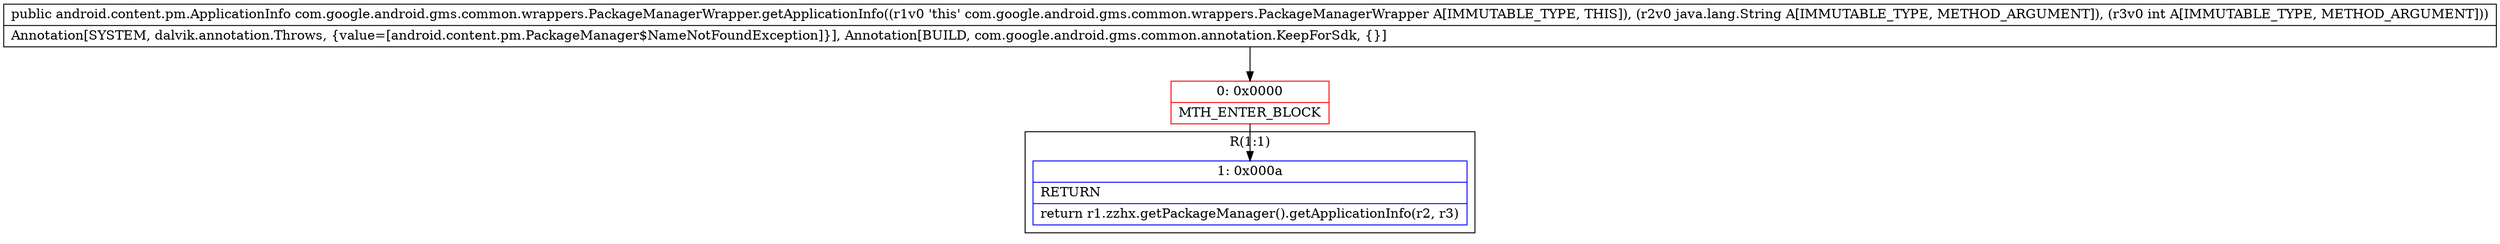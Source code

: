 digraph "CFG forcom.google.android.gms.common.wrappers.PackageManagerWrapper.getApplicationInfo(Ljava\/lang\/String;I)Landroid\/content\/pm\/ApplicationInfo;" {
subgraph cluster_Region_1521378811 {
label = "R(1:1)";
node [shape=record,color=blue];
Node_1 [shape=record,label="{1\:\ 0x000a|RETURN\l|return r1.zzhx.getPackageManager().getApplicationInfo(r2, r3)\l}"];
}
Node_0 [shape=record,color=red,label="{0\:\ 0x0000|MTH_ENTER_BLOCK\l}"];
MethodNode[shape=record,label="{public android.content.pm.ApplicationInfo com.google.android.gms.common.wrappers.PackageManagerWrapper.getApplicationInfo((r1v0 'this' com.google.android.gms.common.wrappers.PackageManagerWrapper A[IMMUTABLE_TYPE, THIS]), (r2v0 java.lang.String A[IMMUTABLE_TYPE, METHOD_ARGUMENT]), (r3v0 int A[IMMUTABLE_TYPE, METHOD_ARGUMENT]))  | Annotation[SYSTEM, dalvik.annotation.Throws, \{value=[android.content.pm.PackageManager$NameNotFoundException]\}], Annotation[BUILD, com.google.android.gms.common.annotation.KeepForSdk, \{\}]\l}"];
MethodNode -> Node_0;
Node_0 -> Node_1;
}

